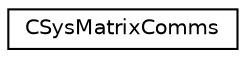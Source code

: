 digraph "Graphical Class Hierarchy"
{
 // LATEX_PDF_SIZE
  edge [fontname="Helvetica",fontsize="10",labelfontname="Helvetica",labelfontsize="10"];
  node [fontname="Helvetica",fontsize="10",shape=record];
  rankdir="LR";
  Node0 [label="CSysMatrixComms",height=0.2,width=0.4,color="black", fillcolor="white", style="filled",URL="$structCSysMatrixComms.html",tooltip="Helper to communicate distributed vectors."];
}
